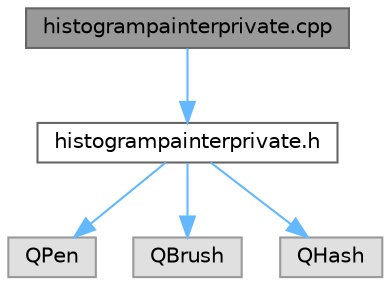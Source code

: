 digraph "histogrampainterprivate.cpp"
{
 // LATEX_PDF_SIZE
  bgcolor="transparent";
  edge [fontname=Helvetica,fontsize=10,labelfontname=Helvetica,labelfontsize=10];
  node [fontname=Helvetica,fontsize=10,shape=box,height=0.2,width=0.4];
  Node1 [label="histogrampainterprivate.cpp",height=0.2,width=0.4,color="gray40", fillcolor="grey60", style="filled", fontcolor="black",tooltip=" "];
  Node1 -> Node2 [color="steelblue1",style="solid"];
  Node2 [label="histogrampainterprivate.h",height=0.2,width=0.4,color="grey40", fillcolor="white", style="filled",URL="$histogrampainterprivate_8h.html",tooltip=" "];
  Node2 -> Node3 [color="steelblue1",style="solid"];
  Node3 [label="QPen",height=0.2,width=0.4,color="grey60", fillcolor="#E0E0E0", style="filled",tooltip=" "];
  Node2 -> Node4 [color="steelblue1",style="solid"];
  Node4 [label="QBrush",height=0.2,width=0.4,color="grey60", fillcolor="#E0E0E0", style="filled",tooltip=" "];
  Node2 -> Node5 [color="steelblue1",style="solid"];
  Node5 [label="QHash",height=0.2,width=0.4,color="grey60", fillcolor="#E0E0E0", style="filled",tooltip=" "];
}

